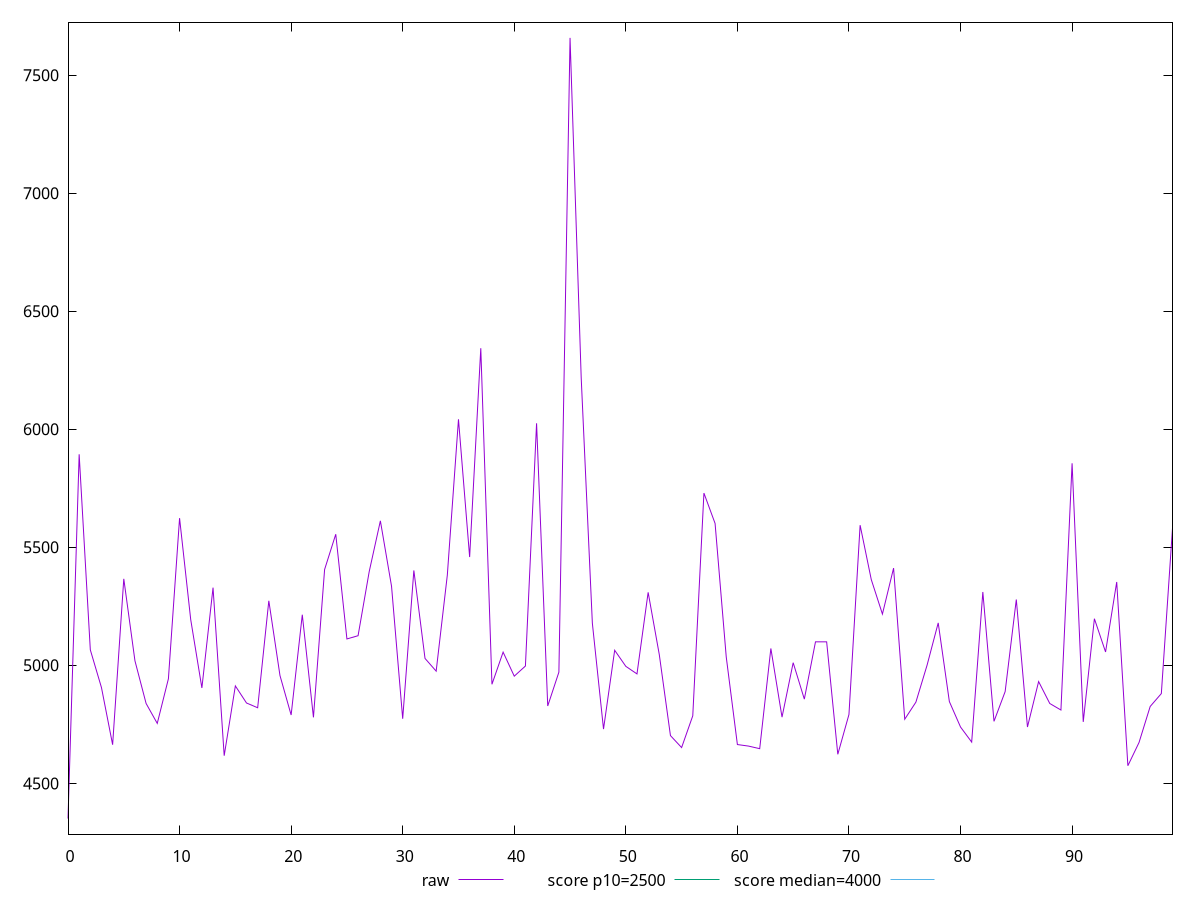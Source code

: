 reset

$raw <<EOF
0 4351.2035
1 5894.106
2 5065.6195
3 4905.785
4 4663.853999999999
5 5366.523999999999
6 5019.388500000001
7 4838.575000000001
8 4754.171
9 4943.273499999999
10 5623.6269999999995
11 5193.757
12 4904.2750000000015
13 5329.170000000001
14 4617.316000000001
15 4912.884
16 4840.5795
17 4820.420999999999
18 5273.5685
19 4956.838
20 4789.705
21 5214.5289999999995
22 4779.776
23 5406.128999999999
24 5555.4755
25 5111.928
26 5125.6230000000005
27 5397.661999999999
28 5612.165999999999
29 5335.044
30 4773.949
31 5402.134000000001
32 5029.389
33 4975.487999999999
34 5382.238000000001
35 6042.266
36 5458.855
37 6343.525
38 4919.808999999999
39 5056.053
40 4954.245
41 4997.230999999999
42 6025.385
43 4827.9580000000005
44 4971.258
45 7657.998
46 6218.425
47 5178.628999999999
48 4730.189
49 5063.931999999999
50 4995.7919999999995
51 4963.812
52 5309.259499999998
53 5045.2880000000005
54 4702.408
55 4651.8279999999995
56 4786.3485
57 5729.795
58 5601.171
59 5035.859999999999
60 4664.566000000001
61 4658.017000000001
62 4647.0755
63 5071.661
64 4780.66
65 5011.300500000001
66 4856.946
67 5099.5985
68 5099.711
69 4623.249
70 4791.927
71 5593.844999999999
72 5363.434000000001
73 5217.304999999999
74 5411.956
75 4771.871000000001
76 4844.176
77 5000.4400000000005
78 5179.900000000001
79 4846.5815
80 4738.821999999999
81 4674.992
82 5310.750000000001
83 4762.866
84 4888.921
85 5278.9555
86 4738.849
87 4931.3295
88 4838.441
89 4810.792
90 5855.949999999999
91 4760.507
92 5197.612000000001
93 5056.790499999999
94 5353.213999999999
95 4574.852499999999
96 4673.1939999999995
97 4825.865
98 4880.5509999999995
99 5580.690999999999
EOF

set key outside below
set xrange [0:99]
set yrange [4285.06761:7724.133889999999]
set trange [4285.06761:7724.133889999999]
set terminal svg size 640, 500 enhanced background rgb 'white'
set output "report_00015_2021-02-09T16-11-33.973Z/largest-contentful-paint/samples/pages+cached+noadtech+nomedia+nocss/raw/values.svg"

plot $raw title "raw" with line, \
     2500 title "score p10=2500", \
     4000 title "score median=4000"

reset
